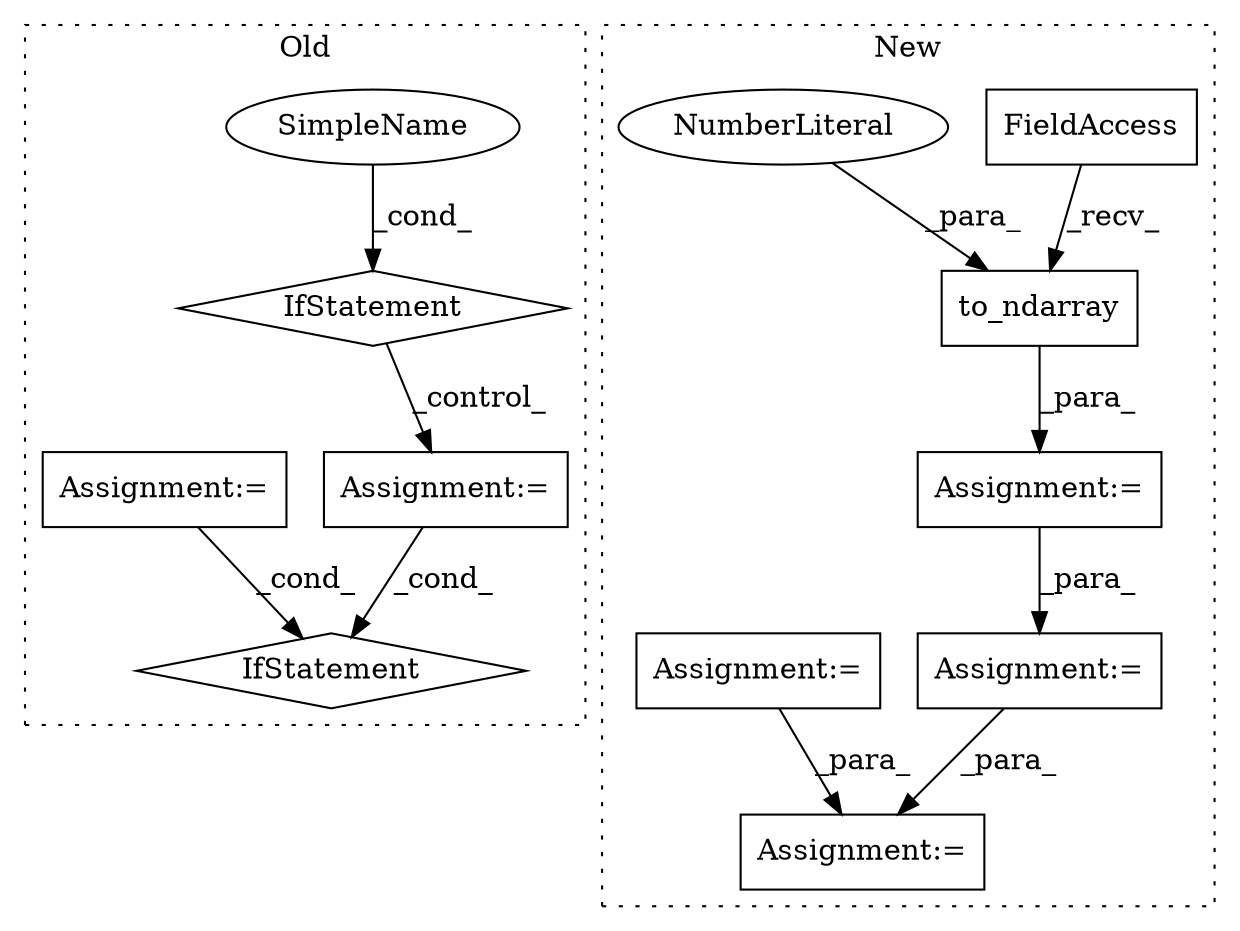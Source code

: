 digraph G {
subgraph cluster0 {
1 [label="IfStatement" a="25" s="8551,8579" l="4,2" shape="diamond"];
6 [label="Assignment:=" a="7" s="8596" l="1" shape="box"];
7 [label="SimpleName" a="42" s="" l="" shape="ellipse"];
9 [label="IfStatement" a="25" s="9624,9686" l="4,2" shape="diamond"];
10 [label="Assignment:=" a="7" s="9131" l="1" shape="box"];
label = "Old";
style="dotted";
}
subgraph cluster1 {
2 [label="to_ndarray" a="32" s="8871,8888" l="11,1" shape="box"];
3 [label="FieldAccess" a="22" s="8853" l="9" shape="box"];
4 [label="NumberLiteral" a="34" s="8887" l="1" shape="ellipse"];
5 [label="Assignment:=" a="7" s="8941" l="1" shape="box"];
8 [label="Assignment:=" a="7" s="10527" l="2" shape="box"];
11 [label="Assignment:=" a="7" s="8852" l="1" shape="box"];
12 [label="Assignment:=" a="7" s="9171" l="1" shape="box"];
label = "New";
style="dotted";
}
1 -> 6 [label="_control_"];
2 -> 11 [label="_para_"];
3 -> 2 [label="_recv_"];
4 -> 2 [label="_para_"];
5 -> 8 [label="_para_"];
6 -> 9 [label="_cond_"];
7 -> 1 [label="_cond_"];
10 -> 9 [label="_cond_"];
11 -> 5 [label="_para_"];
12 -> 8 [label="_para_"];
}